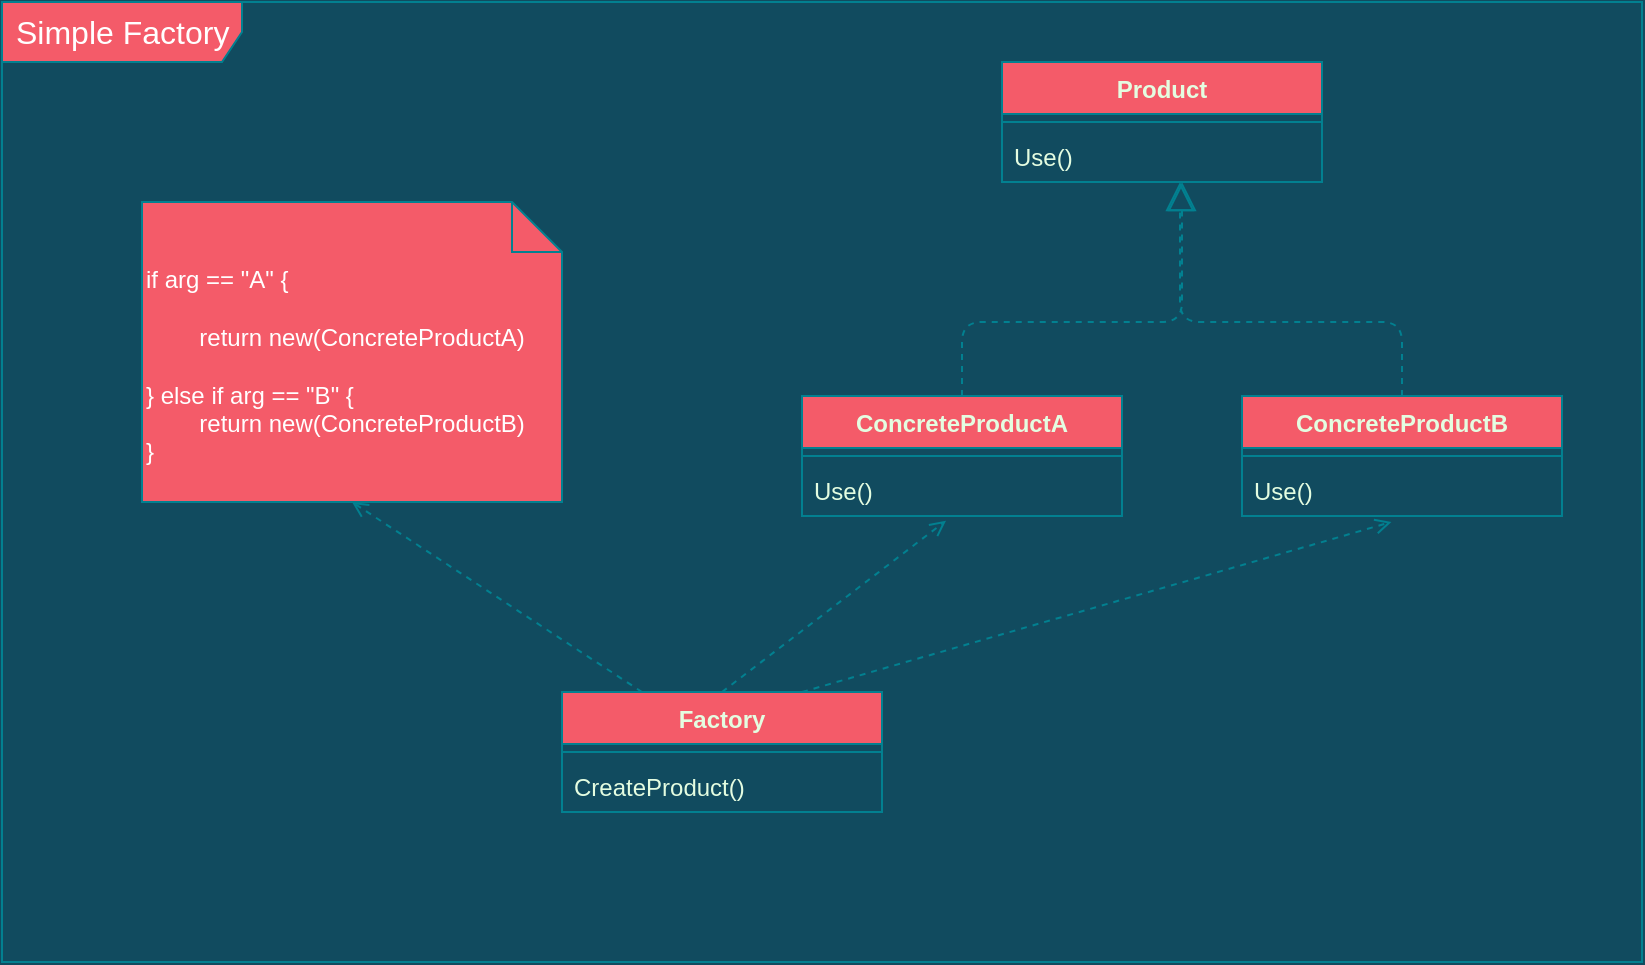 <mxfile version="15.5.4" type="embed"><diagram id="F_gQ_7oDBF0sjKnGtIvj" name="Page-1"><mxGraphModel dx="1828" dy="1103" grid="1" gridSize="10" guides="1" tooltips="1" connect="1" arrows="1" fold="1" page="1" pageScale="1" pageWidth="827" pageHeight="1169" background="#114B5F" math="0" shadow="0"><root><mxCell id="0"/><mxCell id="1" parent="0"/><mxCell id="82" value="&lt;span style=&quot;font-size: 16px&quot;&gt;&lt;font color=&quot;#ffffff&quot;&gt;Simple Factory&lt;/font&gt;&lt;/span&gt;" style="shape=umlFrame;whiteSpace=wrap;html=1;width=120;height=30;boundedLbl=1;verticalAlign=middle;align=left;spacingLeft=5;fillColor=#F45B69;strokeColor=#028090;fontColor=#E4FDE1;" vertex="1" parent="1"><mxGeometry y="240" width="820" height="480" as="geometry"/></mxCell><mxCell id="83" value="Product" style="swimlane;fontStyle=1;align=center;verticalAlign=top;childLayout=stackLayout;horizontal=1;startSize=26;horizontalStack=0;resizeParent=1;resizeParentMax=0;resizeLast=0;collapsible=1;marginBottom=0;fontColor=#E4FDE1;strokeColor=#028090;fillColor=#F45B69;" vertex="1" parent="1"><mxGeometry x="500" y="270" width="160" height="60" as="geometry"/></mxCell><mxCell id="84" value="" style="line;strokeWidth=1;fillColor=none;align=left;verticalAlign=middle;spacingTop=-1;spacingLeft=3;spacingRight=3;rotatable=0;labelPosition=right;points=[];portConstraint=eastwest;fontColor=#E4FDE1;strokeColor=#028090;labelBackgroundColor=#114B5F;" vertex="1" parent="83"><mxGeometry y="26" width="160" height="8" as="geometry"/></mxCell><mxCell id="85" value="Use()" style="text;strokeColor=none;fillColor=none;align=left;verticalAlign=top;spacingLeft=4;spacingRight=4;overflow=hidden;rotatable=0;points=[[0,0.5],[1,0.5]];portConstraint=eastwest;fontColor=#E4FDE1;" vertex="1" parent="83"><mxGeometry y="34" width="160" height="26" as="geometry"/></mxCell><mxCell id="87" value="ConcreteProductA" style="swimlane;fontStyle=1;align=center;verticalAlign=top;childLayout=stackLayout;horizontal=1;startSize=26;horizontalStack=0;resizeParent=1;resizeParentMax=0;resizeLast=0;collapsible=1;marginBottom=0;fontColor=#E4FDE1;strokeColor=#028090;fillColor=#F45B69;" vertex="1" parent="1"><mxGeometry x="400" y="437" width="160" height="60" as="geometry"/></mxCell><mxCell id="88" value="" style="line;strokeWidth=1;fillColor=none;align=left;verticalAlign=middle;spacingTop=-1;spacingLeft=3;spacingRight=3;rotatable=0;labelPosition=right;points=[];portConstraint=eastwest;fontColor=#E4FDE1;strokeColor=#028090;labelBackgroundColor=#114B5F;" vertex="1" parent="87"><mxGeometry y="26" width="160" height="8" as="geometry"/></mxCell><mxCell id="90" value="Use()" style="text;strokeColor=none;fillColor=none;align=left;verticalAlign=top;spacingLeft=4;spacingRight=4;overflow=hidden;rotatable=0;points=[[0,0.5],[1,0.5]];portConstraint=eastwest;fontColor=#E4FDE1;" vertex="1" parent="87"><mxGeometry y="34" width="160" height="26" as="geometry"/></mxCell><mxCell id="91" value="ConcreteProductB" style="swimlane;fontStyle=1;align=center;verticalAlign=top;childLayout=stackLayout;horizontal=1;startSize=26;horizontalStack=0;resizeParent=1;resizeParentMax=0;resizeLast=0;collapsible=1;marginBottom=0;fontColor=#E4FDE1;strokeColor=#028090;fillColor=#F45B69;" vertex="1" parent="1"><mxGeometry x="620" y="437" width="160" height="60" as="geometry"/></mxCell><mxCell id="92" value="" style="line;strokeWidth=1;fillColor=none;align=left;verticalAlign=middle;spacingTop=-1;spacingLeft=3;spacingRight=3;rotatable=0;labelPosition=right;points=[];portConstraint=eastwest;fontColor=#E4FDE1;strokeColor=#028090;labelBackgroundColor=#114B5F;" vertex="1" parent="91"><mxGeometry y="26" width="160" height="8" as="geometry"/></mxCell><mxCell id="94" value="Use()" style="text;strokeColor=none;fillColor=none;align=left;verticalAlign=top;spacingLeft=4;spacingRight=4;overflow=hidden;rotatable=0;points=[[0,0.5],[1,0.5]];portConstraint=eastwest;fontColor=#E4FDE1;" vertex="1" parent="91"><mxGeometry y="34" width="160" height="26" as="geometry"/></mxCell><mxCell id="95" value="Factory" style="swimlane;fontStyle=1;align=center;verticalAlign=top;childLayout=stackLayout;horizontal=1;startSize=26;horizontalStack=0;resizeParent=1;resizeParentMax=0;resizeLast=0;collapsible=1;marginBottom=0;fontColor=#E4FDE1;strokeColor=#028090;fillColor=#F45B69;" vertex="1" parent="1"><mxGeometry x="280" y="585" width="160" height="60" as="geometry"/></mxCell><mxCell id="96" value="" style="line;strokeWidth=1;fillColor=none;align=left;verticalAlign=middle;spacingTop=-1;spacingLeft=3;spacingRight=3;rotatable=0;labelPosition=right;points=[];portConstraint=eastwest;fontColor=#E4FDE1;strokeColor=#028090;labelBackgroundColor=#114B5F;" vertex="1" parent="95"><mxGeometry y="26" width="160" height="8" as="geometry"/></mxCell><mxCell id="98" value="CreateProduct()" style="text;strokeColor=none;fillColor=none;align=left;verticalAlign=top;spacingLeft=4;spacingRight=4;overflow=hidden;rotatable=0;points=[[0,0.5],[1,0.5]];portConstraint=eastwest;fontColor=#E4FDE1;" vertex="1" parent="95"><mxGeometry y="34" width="160" height="26" as="geometry"/></mxCell><mxCell id="99" value="" style="endArrow=block;dashed=1;endFill=0;endSize=12;html=1;rounded=1;sketch=0;fontColor=#FFFFFF;strokeColor=#028090;fillColor=#F45B69;curved=0;exitX=0.5;exitY=0;exitDx=0;exitDy=0;" edge="1" parent="1" source="87"><mxGeometry width="160" relative="1" as="geometry"><mxPoint x="480" y="390" as="sourcePoint"/><mxPoint x="590" y="330" as="targetPoint"/><Array as="points"><mxPoint x="480" y="400"/><mxPoint x="590" y="400"/></Array></mxGeometry></mxCell><mxCell id="100" value="" style="endArrow=block;dashed=1;endFill=0;endSize=12;html=1;rounded=1;sketch=0;fontColor=#FFFFFF;strokeColor=#028090;fillColor=#F45B69;curved=0;exitX=0.5;exitY=0;exitDx=0;exitDy=0;" edge="1" parent="1" source="91"><mxGeometry width="160" relative="1" as="geometry"><mxPoint x="650" y="390" as="sourcePoint"/><mxPoint x="589" y="330" as="targetPoint"/><Array as="points"><mxPoint x="700" y="400"/><mxPoint x="589" y="400"/></Array></mxGeometry></mxCell><mxCell id="101" value="" style="html=1;verticalAlign=bottom;labelBackgroundColor=none;endArrow=open;endFill=0;dashed=1;rounded=1;sketch=0;fontColor=#FFFFFF;strokeColor=#028090;fillColor=#F45B69;curved=0;exitX=0.5;exitY=0;exitDx=0;exitDy=0;entryX=0.45;entryY=1.09;entryDx=0;entryDy=0;entryPerimeter=0;" edge="1" parent="1" source="95" target="90"><mxGeometry width="160" relative="1" as="geometry"><mxPoint x="380" y="550" as="sourcePoint"/><mxPoint x="540" y="550" as="targetPoint"/></mxGeometry></mxCell><mxCell id="102" value="" style="html=1;verticalAlign=bottom;labelBackgroundColor=none;endArrow=open;endFill=0;dashed=1;rounded=1;sketch=0;fontColor=#FFFFFF;strokeColor=#028090;fillColor=#F45B69;curved=0;entryX=0.467;entryY=1.115;entryDx=0;entryDy=0;entryPerimeter=0;exitX=0.75;exitY=0;exitDx=0;exitDy=0;" edge="1" parent="1" source="95" target="94"><mxGeometry width="160" relative="1" as="geometry"><mxPoint x="400" y="580" as="sourcePoint"/><mxPoint x="560" y="580" as="targetPoint"/></mxGeometry></mxCell><mxCell id="105" value="&lt;div&gt;&lt;span&gt;if arg == &quot;A&quot; {&lt;/span&gt;&lt;/div&gt;&lt;div&gt;&lt;span&gt;&lt;br&gt;&lt;/span&gt;&lt;/div&gt;&lt;span style=&quot;white-space: pre&quot;&gt;&#9;&lt;/span&gt;return new(ConcreteProductA)&lt;br&gt;&lt;br&gt;} else if arg == &quot;B&quot; {&lt;br&gt;&amp;nbsp;&amp;nbsp;&lt;span style=&quot;white-space: pre&quot;&gt;&#9;&lt;/span&gt;return new(ConcreteProductB)&lt;br&gt;}" style="shape=note2;boundedLbl=1;whiteSpace=wrap;html=1;size=25;verticalAlign=top;align=left;rounded=0;labelBackgroundColor=none;sketch=0;fontColor=#FFFFFF;strokeColor=#028090;fillColor=#F45B69;" vertex="1" parent="1"><mxGeometry x="70" y="340" width="210" height="150" as="geometry"/></mxCell><mxCell id="106" value="" style="html=1;verticalAlign=bottom;labelBackgroundColor=none;endArrow=open;endFill=0;dashed=1;rounded=1;sketch=0;fontColor=#FFFFFF;strokeColor=#028090;fillColor=#F45B69;curved=0;exitX=0.25;exitY=0;exitDx=0;exitDy=0;entryX=0.5;entryY=1;entryDx=0;entryDy=0;entryPerimeter=0;" edge="1" parent="1" source="95" target="105"><mxGeometry width="160" relative="1" as="geometry"><mxPoint x="170" y="520" as="sourcePoint"/><mxPoint x="330" y="520" as="targetPoint"/></mxGeometry></mxCell></root></mxGraphModel></diagram></mxfile>